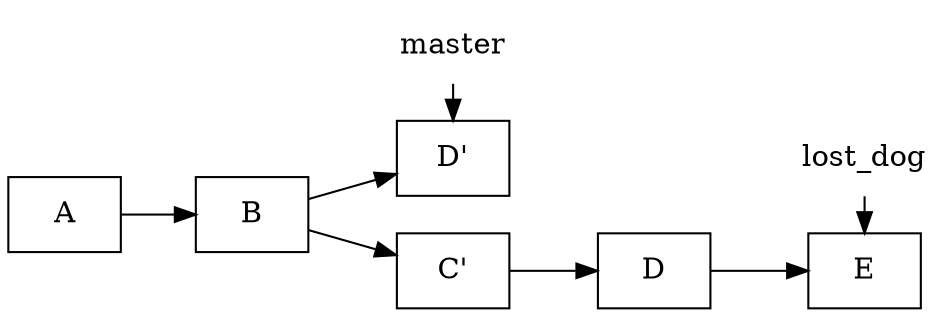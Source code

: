 digraph {

    node [shape="none"]
    MASTER[label="master"]
    dog[label="lost_dog"]
    
    node [shape="box"]
    A[label="A"]
    B[label="B"]
    C[label="C'"]
    DD[label="D'"]

    A -> B -> C -> D -> E
    B-> DD
    MASTER -> DD
    dog -> E
    rankdir="LR"
    {rank=same; MASTER DD}
    {rank=same; dog E}
}
